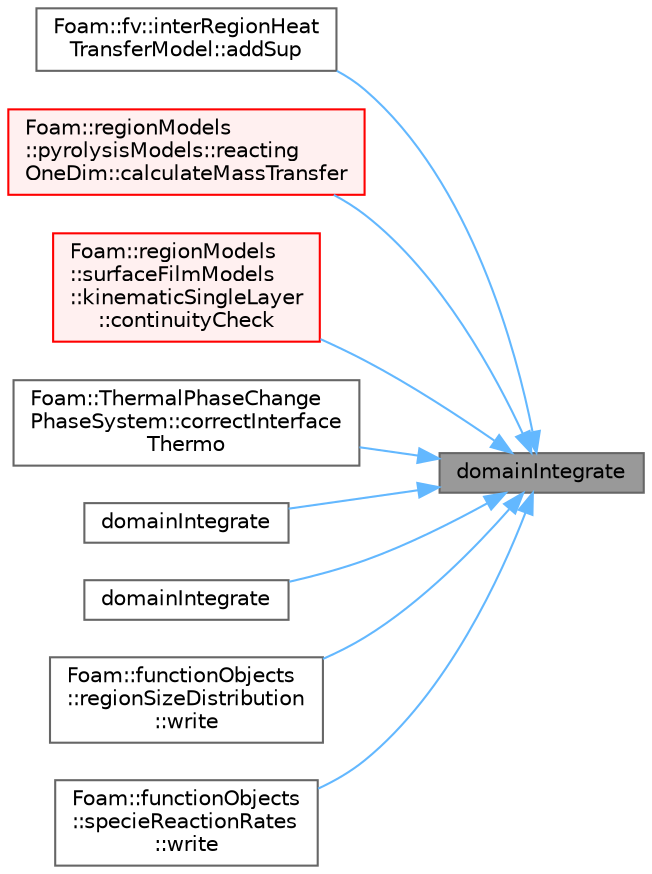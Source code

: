 digraph "domainIntegrate"
{
 // LATEX_PDF_SIZE
  bgcolor="transparent";
  edge [fontname=Helvetica,fontsize=10,labelfontname=Helvetica,labelfontsize=10];
  node [fontname=Helvetica,fontsize=10,shape=box,height=0.2,width=0.4];
  rankdir="RL";
  Node1 [id="Node000001",label="domainIntegrate",height=0.2,width=0.4,color="gray40", fillcolor="grey60", style="filled", fontcolor="black",tooltip=" "];
  Node1 -> Node2 [id="edge1_Node000001_Node000002",dir="back",color="steelblue1",style="solid",tooltip=" "];
  Node2 [id="Node000002",label="Foam::fv::interRegionHeat\lTransferModel::addSup",height=0.2,width=0.4,color="grey40", fillcolor="white", style="filled",URL="$classFoam_1_1fv_1_1interRegionHeatTransferModel.html#a6944ee16225e24c97df423c35d4cd199",tooltip=" "];
  Node1 -> Node3 [id="edge2_Node000001_Node000003",dir="back",color="steelblue1",style="solid",tooltip=" "];
  Node3 [id="Node000003",label="Foam::regionModels\l::pyrolysisModels::reacting\lOneDim::calculateMassTransfer",height=0.2,width=0.4,color="red", fillcolor="#FFF0F0", style="filled",URL="$classFoam_1_1regionModels_1_1pyrolysisModels_1_1reactingOneDim.html#aebd682c7a3b4af9a49c23c154d966dde",tooltip=" "];
  Node1 -> Node5 [id="edge3_Node000001_Node000005",dir="back",color="steelblue1",style="solid",tooltip=" "];
  Node5 [id="Node000005",label="Foam::regionModels\l::surfaceFilmModels\l::kinematicSingleLayer\l::continuityCheck",height=0.2,width=0.4,color="red", fillcolor="#FFF0F0", style="filled",URL="$classFoam_1_1regionModels_1_1surfaceFilmModels_1_1kinematicSingleLayer.html#a14bd3e6eaad50b584cfdb55cb6ab073e",tooltip=" "];
  Node1 -> Node9 [id="edge4_Node000001_Node000009",dir="back",color="steelblue1",style="solid",tooltip=" "];
  Node9 [id="Node000009",label="Foam::ThermalPhaseChange\lPhaseSystem::correctInterface\lThermo",height=0.2,width=0.4,color="grey40", fillcolor="white", style="filled",URL="$classFoam_1_1ThermalPhaseChangePhaseSystem.html#a49acbe6bbfb8665ce4c3fdc7e52d385b",tooltip=" "];
  Node1 -> Node10 [id="edge5_Node000001_Node000010",dir="back",color="steelblue1",style="solid",tooltip=" "];
  Node10 [id="Node000010",label="domainIntegrate",height=0.2,width=0.4,color="grey40", fillcolor="white", style="filled",URL="$namespaceFoam_1_1fvc.html#a55d7198d393c678cd8984094091e9c37",tooltip=" "];
  Node1 -> Node11 [id="edge6_Node000001_Node000011",dir="back",color="steelblue1",style="solid",tooltip=" "];
  Node11 [id="Node000011",label="domainIntegrate",height=0.2,width=0.4,color="grey40", fillcolor="white", style="filled",URL="$namespaceFoam_1_1fvc.html#ad007f8ebbff99015d86aaba13cf4e529",tooltip=" "];
  Node1 -> Node12 [id="edge7_Node000001_Node000012",dir="back",color="steelblue1",style="solid",tooltip=" "];
  Node12 [id="Node000012",label="Foam::functionObjects\l::regionSizeDistribution\l::write",height=0.2,width=0.4,color="grey40", fillcolor="white", style="filled",URL="$classFoam_1_1functionObjects_1_1regionSizeDistribution.html#ae8f6374e29a250261b3979bbd6e5cb40",tooltip=" "];
  Node1 -> Node13 [id="edge8_Node000001_Node000013",dir="back",color="steelblue1",style="solid",tooltip=" "];
  Node13 [id="Node000013",label="Foam::functionObjects\l::specieReactionRates\l::write",height=0.2,width=0.4,color="grey40", fillcolor="white", style="filled",URL="$classFoam_1_1functionObjects_1_1specieReactionRates.html#ae8f6374e29a250261b3979bbd6e5cb40",tooltip=" "];
}
